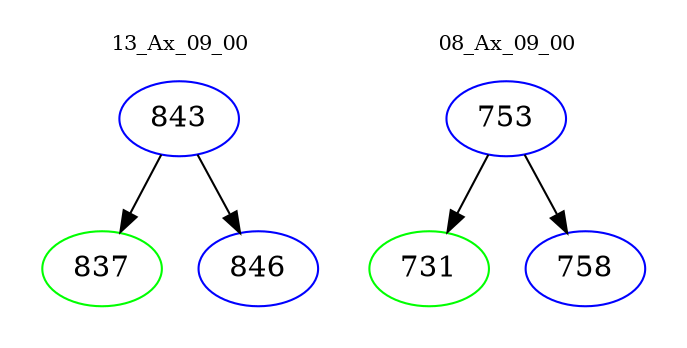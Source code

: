 digraph{
subgraph cluster_0 {
color = white
label = "13_Ax_09_00";
fontsize=10;
T0_843 [label="843", color="blue"]
T0_843 -> T0_837 [color="black"]
T0_837 [label="837", color="green"]
T0_843 -> T0_846 [color="black"]
T0_846 [label="846", color="blue"]
}
subgraph cluster_1 {
color = white
label = "08_Ax_09_00";
fontsize=10;
T1_753 [label="753", color="blue"]
T1_753 -> T1_731 [color="black"]
T1_731 [label="731", color="green"]
T1_753 -> T1_758 [color="black"]
T1_758 [label="758", color="blue"]
}
}
